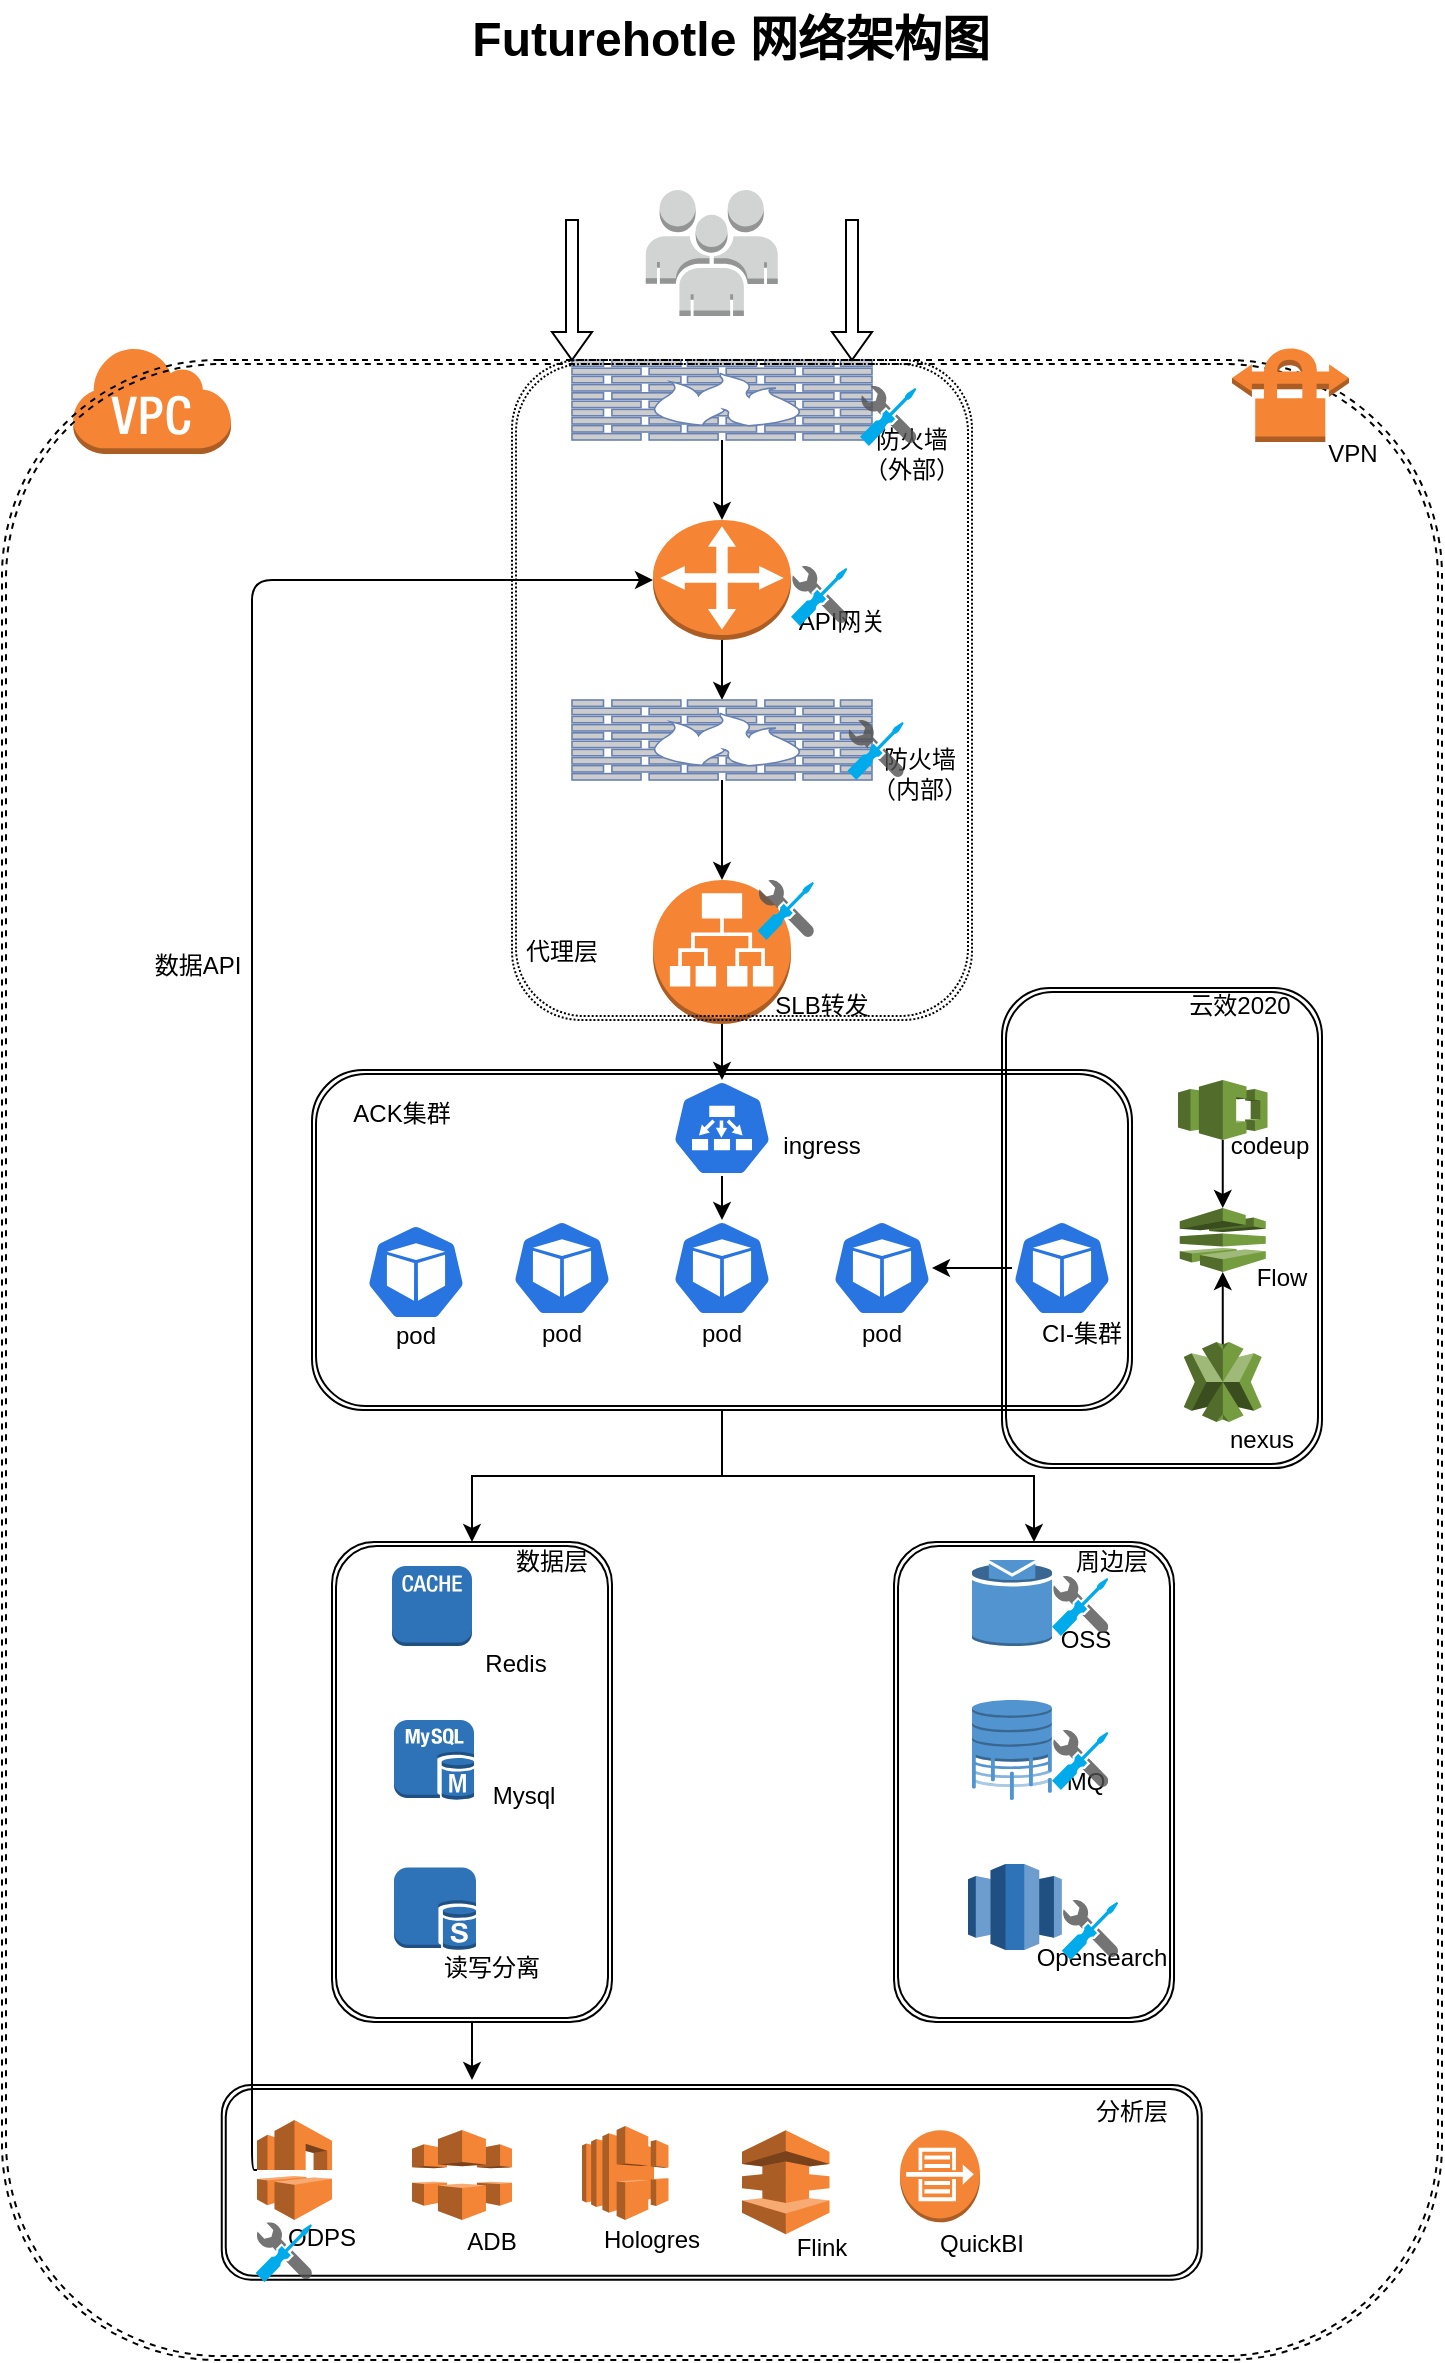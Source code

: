 <mxfile version="14.5.7" type="github">
  <diagram id="NxkClXFvRpCbtk4V7vYW" name="Page-2">
    <mxGraphModel dx="2696" dy="2635" grid="1" gridSize="10" guides="1" tooltips="1" connect="1" arrows="1" fold="1" page="1" pageScale="1" pageWidth="1169" pageHeight="1654" math="0" shadow="0">
      <root>
        <mxCell id="J9PgDq4TIxUnffOrXqY2-0" />
        <mxCell id="J9PgDq4TIxUnffOrXqY2-1" parent="J9PgDq4TIxUnffOrXqY2-0" />
        <mxCell id="_2_N7yEcYpxQoZ8WfLal-38" value="" style="shape=ext;double=1;rounded=1;html=1;fillColor=none;fontStyle=1;labelBackgroundColor=none;labelBorderColor=none;whiteSpace=wrap;" vertex="1" parent="J9PgDq4TIxUnffOrXqY2-1">
          <mxGeometry x="445" y="414" width="160" height="240" as="geometry" />
        </mxCell>
        <mxCell id="_2_N7yEcYpxQoZ8WfLal-0" value="" style="outlineConnect=0;dashed=0;verticalLabelPosition=bottom;verticalAlign=top;align=center;html=1;shape=mxgraph.aws3.vpc;fillColor=#F58536;gradientColor=none;" vertex="1" parent="J9PgDq4TIxUnffOrXqY2-1">
          <mxGeometry x="72.5" y="980" width="37.5" height="50" as="geometry" />
        </mxCell>
        <mxCell id="_2_N7yEcYpxQoZ8WfLal-12" value="" style="edgeStyle=orthogonalEdgeStyle;rounded=0;orthogonalLoop=1;jettySize=auto;html=1;" edge="1" parent="J9PgDq4TIxUnffOrXqY2-1" source="_2_N7yEcYpxQoZ8WfLal-3" target="_2_N7yEcYpxQoZ8WfLal-8">
          <mxGeometry relative="1" as="geometry" />
        </mxCell>
        <mxCell id="_2_N7yEcYpxQoZ8WfLal-3" value="" style="fontColor=#0066CC;verticalAlign=top;verticalLabelPosition=bottom;labelPosition=center;align=center;html=1;outlineConnect=0;fillColor=#CCCCCC;strokeColor=#6881B3;gradientColor=none;gradientDirection=north;strokeWidth=2;shape=mxgraph.networks.firewall;" vertex="1" parent="J9PgDq4TIxUnffOrXqY2-1">
          <mxGeometry x="230" y="100" width="150" height="40" as="geometry" />
        </mxCell>
        <mxCell id="_2_N7yEcYpxQoZ8WfLal-4" value="" style="html=1;dashed=0;whitespace=wrap;fillColor=#2875E2;strokeColor=#ffffff;points=[[0.005,0.63,0],[0.1,0.2,0],[0.9,0.2,0],[0.5,0,0],[0.995,0.63,0],[0.72,0.99,0],[0.5,1,0],[0.28,0.99,0]];shape=mxgraph.kubernetes.icon;prIcon=pod" vertex="1" parent="J9PgDq4TIxUnffOrXqY2-1">
          <mxGeometry x="200" y="530" width="50" height="48" as="geometry" />
        </mxCell>
        <mxCell id="_2_N7yEcYpxQoZ8WfLal-5" value="" style="html=1;dashed=0;whitespace=wrap;fillColor=#2875E2;strokeColor=#ffffff;points=[[0.005,0.63,0],[0.1,0.2,0],[0.9,0.2,0],[0.5,0,0],[0.995,0.63,0],[0.72,0.99,0],[0.5,1,0],[0.28,0.99,0]];shape=mxgraph.kubernetes.icon;prIcon=pod" vertex="1" parent="J9PgDq4TIxUnffOrXqY2-1">
          <mxGeometry x="280" y="530" width="50" height="48" as="geometry" />
        </mxCell>
        <mxCell id="_2_N7yEcYpxQoZ8WfLal-6" value="" style="html=1;dashed=0;whitespace=wrap;fillColor=#2875E2;strokeColor=#ffffff;points=[[0.005,0.63,0],[0.1,0.2,0],[0.9,0.2,0],[0.5,0,0],[0.995,0.63,0],[0.72,0.99,0],[0.5,1,0],[0.28,0.99,0]];shape=mxgraph.kubernetes.icon;prIcon=pod" vertex="1" parent="J9PgDq4TIxUnffOrXqY2-1">
          <mxGeometry x="360" y="530" width="50" height="48" as="geometry" />
        </mxCell>
        <mxCell id="_2_N7yEcYpxQoZ8WfLal-7" value="" style="outlineConnect=0;dashed=0;verticalLabelPosition=bottom;verticalAlign=top;align=center;html=1;shape=mxgraph.aws3.virtual_private_cloud;fillColor=#F58534;gradientColor=none;" vertex="1" parent="J9PgDq4TIxUnffOrXqY2-1">
          <mxGeometry x="-20" y="93" width="79.5" height="54" as="geometry" />
        </mxCell>
        <mxCell id="_2_N7yEcYpxQoZ8WfLal-15" value="" style="edgeStyle=orthogonalEdgeStyle;rounded=0;orthogonalLoop=1;jettySize=auto;html=1;" edge="1" parent="J9PgDq4TIxUnffOrXqY2-1" source="_2_N7yEcYpxQoZ8WfLal-8" target="_2_N7yEcYpxQoZ8WfLal-13">
          <mxGeometry relative="1" as="geometry" />
        </mxCell>
        <mxCell id="_2_N7yEcYpxQoZ8WfLal-8" value="" style="outlineConnect=0;dashed=0;verticalLabelPosition=bottom;verticalAlign=top;align=center;html=1;shape=mxgraph.aws3.customer_gateway;fillColor=#F58534;gradientColor=none;" vertex="1" parent="J9PgDq4TIxUnffOrXqY2-1">
          <mxGeometry x="270.5" y="180" width="69" height="60" as="geometry" />
        </mxCell>
        <mxCell id="_2_N7yEcYpxQoZ8WfLal-9" value="" style="shape=singleArrow;direction=south;whiteSpace=wrap;html=1;" vertex="1" parent="J9PgDq4TIxUnffOrXqY2-1">
          <mxGeometry x="220" y="30" width="20" height="70" as="geometry" />
        </mxCell>
        <mxCell id="_2_N7yEcYpxQoZ8WfLal-11" value="" style="shape=singleArrow;direction=south;whiteSpace=wrap;html=1;" vertex="1" parent="J9PgDq4TIxUnffOrXqY2-1">
          <mxGeometry x="360" y="30" width="20" height="70" as="geometry" />
        </mxCell>
        <mxCell id="_2_N7yEcYpxQoZ8WfLal-17" value="" style="edgeStyle=orthogonalEdgeStyle;rounded=0;orthogonalLoop=1;jettySize=auto;html=1;" edge="1" parent="J9PgDq4TIxUnffOrXqY2-1" source="_2_N7yEcYpxQoZ8WfLal-13" target="_2_N7yEcYpxQoZ8WfLal-16">
          <mxGeometry relative="1" as="geometry" />
        </mxCell>
        <mxCell id="_2_N7yEcYpxQoZ8WfLal-13" value="" style="fontColor=#0066CC;verticalAlign=top;verticalLabelPosition=bottom;labelPosition=center;align=center;html=1;outlineConnect=0;fillColor=#CCCCCC;strokeColor=#6881B3;gradientColor=none;gradientDirection=north;strokeWidth=2;shape=mxgraph.networks.firewall;" vertex="1" parent="J9PgDq4TIxUnffOrXqY2-1">
          <mxGeometry x="230" y="270" width="150" height="40" as="geometry" />
        </mxCell>
        <mxCell id="_2_N7yEcYpxQoZ8WfLal-19" value="" style="edgeStyle=orthogonalEdgeStyle;rounded=0;orthogonalLoop=1;jettySize=auto;html=1;" edge="1" parent="J9PgDq4TIxUnffOrXqY2-1" source="_2_N7yEcYpxQoZ8WfLal-16" target="_2_N7yEcYpxQoZ8WfLal-18">
          <mxGeometry relative="1" as="geometry" />
        </mxCell>
        <mxCell id="_2_N7yEcYpxQoZ8WfLal-16" value="" style="outlineConnect=0;dashed=0;verticalLabelPosition=bottom;verticalAlign=top;align=center;html=1;shape=mxgraph.aws3.application_load_balancer;fillColor=#F58534;gradientColor=none;" vertex="1" parent="J9PgDq4TIxUnffOrXqY2-1">
          <mxGeometry x="270.5" y="360" width="69" height="72" as="geometry" />
        </mxCell>
        <mxCell id="_2_N7yEcYpxQoZ8WfLal-22" value="" style="edgeStyle=orthogonalEdgeStyle;rounded=0;orthogonalLoop=1;jettySize=auto;html=1;" edge="1" parent="J9PgDq4TIxUnffOrXqY2-1" source="_2_N7yEcYpxQoZ8WfLal-18" target="_2_N7yEcYpxQoZ8WfLal-5">
          <mxGeometry relative="1" as="geometry" />
        </mxCell>
        <mxCell id="_2_N7yEcYpxQoZ8WfLal-18" value="" style="html=1;dashed=0;whitespace=wrap;fillColor=#2875E2;strokeColor=#ffffff;points=[[0.005,0.63,0],[0.1,0.2,0],[0.9,0.2,0],[0.5,0,0],[0.995,0.63,0],[0.72,0.99,0],[0.5,1,0],[0.28,0.99,0]];shape=mxgraph.kubernetes.icon;prIcon=ep" vertex="1" parent="J9PgDq4TIxUnffOrXqY2-1">
          <mxGeometry x="280" y="460" width="50" height="48" as="geometry" />
        </mxCell>
        <mxCell id="_2_N7yEcYpxQoZ8WfLal-27" value="" style="outlineConnect=0;dashed=0;verticalLabelPosition=bottom;verticalAlign=top;align=center;html=1;shape=mxgraph.aws3.codepipeline;fillColor=#759C3E;gradientColor=none;" vertex="1" parent="J9PgDq4TIxUnffOrXqY2-1">
          <mxGeometry x="533.88" y="524" width="43" height="32" as="geometry" />
        </mxCell>
        <mxCell id="_2_N7yEcYpxQoZ8WfLal-28" value="" style="outlineConnect=0;dashed=0;verticalLabelPosition=bottom;verticalAlign=top;align=center;html=1;shape=mxgraph.aws3.codecommit;fillColor=#759C3E;gradientColor=none;" vertex="1" parent="J9PgDq4TIxUnffOrXqY2-1">
          <mxGeometry x="533.01" y="460" width="44.75" height="30" as="geometry" />
        </mxCell>
        <mxCell id="_2_N7yEcYpxQoZ8WfLal-32" value="" style="outlineConnect=0;dashed=0;verticalLabelPosition=bottom;verticalAlign=top;align=center;html=1;shape=mxgraph.aws3.x_ray;fillColor=#759C3E;gradientColor=none;" vertex="1" parent="J9PgDq4TIxUnffOrXqY2-1">
          <mxGeometry x="535.88" y="591" width="39" height="40" as="geometry" />
        </mxCell>
        <mxCell id="_2_N7yEcYpxQoZ8WfLal-37" value="" style="edgeStyle=orthogonalEdgeStyle;rounded=0;orthogonalLoop=1;jettySize=auto;html=1;" edge="1" parent="J9PgDq4TIxUnffOrXqY2-1" source="_2_N7yEcYpxQoZ8WfLal-36" target="_2_N7yEcYpxQoZ8WfLal-6">
          <mxGeometry relative="1" as="geometry" />
        </mxCell>
        <mxCell id="_2_N7yEcYpxQoZ8WfLal-36" value="" style="html=1;dashed=0;whitespace=wrap;fillColor=#2875E2;strokeColor=#ffffff;points=[[0.005,0.63,0],[0.1,0.2,0],[0.9,0.2,0],[0.5,0,0],[0.995,0.63,0],[0.72,0.99,0],[0.5,1,0],[0.28,0.99,0]];shape=mxgraph.kubernetes.icon;prIcon=pod" vertex="1" parent="J9PgDq4TIxUnffOrXqY2-1">
          <mxGeometry x="450" y="530" width="50" height="48" as="geometry" />
        </mxCell>
        <mxCell id="_2_N7yEcYpxQoZ8WfLal-39" value="云效2020&lt;br&gt;" style="text;html=1;strokeColor=none;fillColor=none;align=center;verticalAlign=middle;whiteSpace=wrap;rounded=0;labelBackgroundColor=none;" vertex="1" parent="J9PgDq4TIxUnffOrXqY2-1">
          <mxGeometry x="524" y="414" width="80" height="18" as="geometry" />
        </mxCell>
        <mxCell id="_2_N7yEcYpxQoZ8WfLal-41" value="API网关" style="text;html=1;strokeColor=none;fillColor=none;align=center;verticalAlign=middle;whiteSpace=wrap;rounded=0;labelBackgroundColor=none;" vertex="1" parent="J9PgDq4TIxUnffOrXqY2-1">
          <mxGeometry x="339.5" y="222" width="50" height="18" as="geometry" />
        </mxCell>
        <mxCell id="_2_N7yEcYpxQoZ8WfLal-42" value="codeup" style="text;html=1;strokeColor=none;fillColor=none;align=center;verticalAlign=middle;whiteSpace=wrap;rounded=0;labelBackgroundColor=none;" vertex="1" parent="J9PgDq4TIxUnffOrXqY2-1">
          <mxGeometry x="554" y="484" width="50" height="18" as="geometry" />
        </mxCell>
        <mxCell id="_2_N7yEcYpxQoZ8WfLal-44" value="Flow" style="text;html=1;strokeColor=none;fillColor=none;align=center;verticalAlign=middle;whiteSpace=wrap;rounded=0;labelBackgroundColor=none;" vertex="1" parent="J9PgDq4TIxUnffOrXqY2-1">
          <mxGeometry x="560" y="550" width="50" height="18" as="geometry" />
        </mxCell>
        <mxCell id="_2_N7yEcYpxQoZ8WfLal-45" value="nexus" style="text;html=1;strokeColor=none;fillColor=none;align=center;verticalAlign=middle;whiteSpace=wrap;rounded=0;labelBackgroundColor=none;" vertex="1" parent="J9PgDq4TIxUnffOrXqY2-1">
          <mxGeometry x="550" y="631" width="50" height="18" as="geometry" />
        </mxCell>
        <mxCell id="_2_N7yEcYpxQoZ8WfLal-52" value="" style="endArrow=classic;html=1;entryX=0.5;entryY=1;entryDx=0;entryDy=0;entryPerimeter=0;exitX=0.5;exitY=0.03;exitDx=0;exitDy=0;exitPerimeter=0;" edge="1" parent="J9PgDq4TIxUnffOrXqY2-1" source="_2_N7yEcYpxQoZ8WfLal-32" target="_2_N7yEcYpxQoZ8WfLal-27">
          <mxGeometry width="50" height="50" relative="1" as="geometry">
            <mxPoint x="560" y="550" as="sourcePoint" />
            <mxPoint x="610" y="500" as="targetPoint" />
          </mxGeometry>
        </mxCell>
        <mxCell id="_2_N7yEcYpxQoZ8WfLal-53" value="" style="endArrow=classic;html=1;entryX=0.5;entryY=0;entryDx=0;entryDy=0;entryPerimeter=0;exitX=0.5;exitY=1;exitDx=0;exitDy=0;exitPerimeter=0;" edge="1" parent="J9PgDq4TIxUnffOrXqY2-1" source="_2_N7yEcYpxQoZ8WfLal-28" target="_2_N7yEcYpxQoZ8WfLal-27">
          <mxGeometry width="50" height="50" relative="1" as="geometry">
            <mxPoint x="565.38" y="602.2" as="sourcePoint" />
            <mxPoint x="565.38" y="566" as="targetPoint" />
          </mxGeometry>
        </mxCell>
        <mxCell id="_2_N7yEcYpxQoZ8WfLal-55" value="CI-集群" style="text;html=1;strokeColor=none;fillColor=none;align=center;verticalAlign=middle;whiteSpace=wrap;rounded=0;labelBackgroundColor=none;" vertex="1" parent="J9PgDq4TIxUnffOrXqY2-1">
          <mxGeometry x="460" y="578" width="50" height="18" as="geometry" />
        </mxCell>
        <mxCell id="_2_N7yEcYpxQoZ8WfLal-90" style="edgeStyle=orthogonalEdgeStyle;rounded=0;orthogonalLoop=1;jettySize=auto;html=1;" edge="1" parent="J9PgDq4TIxUnffOrXqY2-1" source="_2_N7yEcYpxQoZ8WfLal-57" target="_2_N7yEcYpxQoZ8WfLal-84">
          <mxGeometry relative="1" as="geometry">
            <Array as="points">
              <mxPoint x="305" y="658" />
              <mxPoint x="180" y="658" />
            </Array>
          </mxGeometry>
        </mxCell>
        <mxCell id="_2_N7yEcYpxQoZ8WfLal-91" style="edgeStyle=orthogonalEdgeStyle;rounded=0;orthogonalLoop=1;jettySize=auto;html=1;" edge="1" parent="J9PgDq4TIxUnffOrXqY2-1" source="_2_N7yEcYpxQoZ8WfLal-57" target="_2_N7yEcYpxQoZ8WfLal-66">
          <mxGeometry relative="1" as="geometry" />
        </mxCell>
        <mxCell id="_2_N7yEcYpxQoZ8WfLal-57" value="" style="shape=ext;double=1;rounded=1;whiteSpace=wrap;html=1;labelBackgroundColor=none;fillColor=none;" vertex="1" parent="J9PgDq4TIxUnffOrXqY2-1">
          <mxGeometry x="100" y="455" width="410" height="170" as="geometry" />
        </mxCell>
        <mxCell id="_2_N7yEcYpxQoZ8WfLal-58" value="ACK集群" style="text;html=1;strokeColor=none;fillColor=none;align=center;verticalAlign=middle;whiteSpace=wrap;rounded=0;labelBackgroundColor=none;" vertex="1" parent="J9PgDq4TIxUnffOrXqY2-1">
          <mxGeometry x="90" y="450" width="110" height="53" as="geometry" />
        </mxCell>
        <mxCell id="_2_N7yEcYpxQoZ8WfLal-60" value="pod" style="text;html=1;strokeColor=none;fillColor=none;align=center;verticalAlign=middle;whiteSpace=wrap;rounded=0;labelBackgroundColor=none;" vertex="1" parent="J9PgDq4TIxUnffOrXqY2-1">
          <mxGeometry x="200" y="578" width="50" height="18" as="geometry" />
        </mxCell>
        <mxCell id="_2_N7yEcYpxQoZ8WfLal-61" value="pod" style="text;html=1;strokeColor=none;fillColor=none;align=center;verticalAlign=middle;whiteSpace=wrap;rounded=0;labelBackgroundColor=none;" vertex="1" parent="J9PgDq4TIxUnffOrXqY2-1">
          <mxGeometry x="280" y="578" width="50" height="18" as="geometry" />
        </mxCell>
        <mxCell id="_2_N7yEcYpxQoZ8WfLal-62" value="pod" style="text;html=1;strokeColor=none;fillColor=none;align=center;verticalAlign=middle;whiteSpace=wrap;rounded=0;labelBackgroundColor=none;" vertex="1" parent="J9PgDq4TIxUnffOrXqY2-1">
          <mxGeometry x="360" y="578" width="50" height="18" as="geometry" />
        </mxCell>
        <mxCell id="_2_N7yEcYpxQoZ8WfLal-63" value="ingress" style="text;html=1;strokeColor=none;fillColor=none;align=center;verticalAlign=middle;whiteSpace=wrap;rounded=0;labelBackgroundColor=none;" vertex="1" parent="J9PgDq4TIxUnffOrXqY2-1">
          <mxGeometry x="330" y="484" width="50" height="18" as="geometry" />
        </mxCell>
        <mxCell id="_2_N7yEcYpxQoZ8WfLal-64" value="" style="outlineConnect=0;dashed=0;verticalLabelPosition=bottom;verticalAlign=top;align=center;html=1;shape=mxgraph.aws3.mysql_db_instance;fillColor=#2E73B8;gradientColor=none;rounded=1;labelBackgroundColor=none;" vertex="1" parent="J9PgDq4TIxUnffOrXqY2-1">
          <mxGeometry x="141" y="780" width="40" height="40" as="geometry" />
        </mxCell>
        <mxCell id="_2_N7yEcYpxQoZ8WfLal-65" value="" style="outlineConnect=0;dashed=0;verticalLabelPosition=bottom;verticalAlign=top;align=center;html=1;shape=mxgraph.aws3.cache_node;fillColor=#2E73B8;gradientColor=none;rounded=1;labelBackgroundColor=none;" vertex="1" parent="J9PgDq4TIxUnffOrXqY2-1">
          <mxGeometry x="140" y="703" width="40" height="40" as="geometry" />
        </mxCell>
        <mxCell id="_2_N7yEcYpxQoZ8WfLal-66" value="" style="shape=ext;double=1;rounded=1;html=1;fillColor=none;fontStyle=1;labelBackgroundColor=none;labelBorderColor=none;whiteSpace=wrap;" vertex="1" parent="J9PgDq4TIxUnffOrXqY2-1">
          <mxGeometry x="391.01" y="691" width="140" height="240" as="geometry" />
        </mxCell>
        <mxCell id="_2_N7yEcYpxQoZ8WfLal-68" value="" style="outlineConnect=0;dashed=0;verticalLabelPosition=bottom;verticalAlign=top;align=center;html=1;shape=mxgraph.aws3.topic;fillColor=#5294CF;gradientColor=none;rounded=1;labelBackgroundColor=none;" vertex="1" parent="J9PgDq4TIxUnffOrXqY2-1">
          <mxGeometry x="430" y="700" width="40" height="43" as="geometry" />
        </mxCell>
        <mxCell id="_2_N7yEcYpxQoZ8WfLal-69" value="" style="outlineConnect=0;dashed=0;verticalLabelPosition=bottom;verticalAlign=top;align=center;html=1;shape=mxgraph.aws3.database_migration_workflow_job;fillColor=#5294CF;gradientColor=none;pointerEvents=1;rounded=1;labelBackgroundColor=none;" vertex="1" parent="J9PgDq4TIxUnffOrXqY2-1">
          <mxGeometry x="430" y="770" width="40" height="50" as="geometry" />
        </mxCell>
        <mxCell id="_2_N7yEcYpxQoZ8WfLal-72" value="" style="outlineConnect=0;dashed=0;verticalLabelPosition=bottom;verticalAlign=top;align=center;html=1;shape=mxgraph.aws3.redshift;fillColor=#2E73B8;gradientColor=none;rounded=1;labelBackgroundColor=none;" vertex="1" parent="J9PgDq4TIxUnffOrXqY2-1">
          <mxGeometry x="428" y="852" width="46.88" height="43" as="geometry" />
        </mxCell>
        <mxCell id="_2_N7yEcYpxQoZ8WfLal-74" value="OSS" style="text;html=1;strokeColor=none;fillColor=none;align=center;verticalAlign=middle;whiteSpace=wrap;rounded=0;labelBackgroundColor=none;" vertex="1" parent="J9PgDq4TIxUnffOrXqY2-1">
          <mxGeometry x="462" y="731" width="50" height="18" as="geometry" />
        </mxCell>
        <mxCell id="_2_N7yEcYpxQoZ8WfLal-75" value="MQ" style="text;html=1;strokeColor=none;fillColor=none;align=center;verticalAlign=middle;whiteSpace=wrap;rounded=0;labelBackgroundColor=none;" vertex="1" parent="J9PgDq4TIxUnffOrXqY2-1">
          <mxGeometry x="462" y="802" width="50" height="18" as="geometry" />
        </mxCell>
        <mxCell id="_2_N7yEcYpxQoZ8WfLal-76" value="Opensearch&lt;br&gt;" style="text;html=1;strokeColor=none;fillColor=none;align=center;verticalAlign=middle;whiteSpace=wrap;rounded=0;labelBackgroundColor=none;" vertex="1" parent="J9PgDq4TIxUnffOrXqY2-1">
          <mxGeometry x="470" y="890" width="50" height="18" as="geometry" />
        </mxCell>
        <mxCell id="_2_N7yEcYpxQoZ8WfLal-78" value="Mysql&lt;br&gt;" style="text;html=1;strokeColor=none;fillColor=none;align=center;verticalAlign=middle;whiteSpace=wrap;rounded=0;labelBackgroundColor=none;" vertex="1" parent="J9PgDq4TIxUnffOrXqY2-1">
          <mxGeometry x="181" y="809" width="50" height="18" as="geometry" />
        </mxCell>
        <mxCell id="_2_N7yEcYpxQoZ8WfLal-80" value="" style="html=1;dashed=0;whitespace=wrap;fillColor=#2875E2;strokeColor=#ffffff;points=[[0.005,0.63,0],[0.1,0.2,0],[0.9,0.2,0],[0.5,0,0],[0.995,0.63,0],[0.72,0.99,0],[0.5,1,0],[0.28,0.99,0]];shape=mxgraph.kubernetes.icon;prIcon=pod" vertex="1" parent="J9PgDq4TIxUnffOrXqY2-1">
          <mxGeometry x="127" y="532" width="50" height="48" as="geometry" />
        </mxCell>
        <mxCell id="_2_N7yEcYpxQoZ8WfLal-83" value="pod" style="text;html=1;strokeColor=none;fillColor=none;align=center;verticalAlign=middle;whiteSpace=wrap;rounded=0;labelBackgroundColor=none;" vertex="1" parent="J9PgDq4TIxUnffOrXqY2-1">
          <mxGeometry x="127" y="579" width="50" height="18" as="geometry" />
        </mxCell>
        <mxCell id="_2_N7yEcYpxQoZ8WfLal-113" value="" style="edgeStyle=orthogonalEdgeStyle;rounded=0;orthogonalLoop=1;jettySize=auto;html=1;" edge="1" parent="J9PgDq4TIxUnffOrXqY2-1" source="_2_N7yEcYpxQoZ8WfLal-84">
          <mxGeometry relative="1" as="geometry">
            <mxPoint x="180" y="960" as="targetPoint" />
          </mxGeometry>
        </mxCell>
        <mxCell id="_2_N7yEcYpxQoZ8WfLal-84" value="" style="shape=ext;double=1;rounded=1;html=1;fillColor=none;fontStyle=1;labelBackgroundColor=none;labelBorderColor=none;whiteSpace=wrap;" vertex="1" parent="J9PgDq4TIxUnffOrXqY2-1">
          <mxGeometry x="110" y="691" width="140" height="240" as="geometry" />
        </mxCell>
        <mxCell id="_2_N7yEcYpxQoZ8WfLal-85" value="" style="outlineConnect=0;dashed=0;verticalLabelPosition=bottom;verticalAlign=top;align=center;html=1;shape=mxgraph.aws3.sql_slave;fillColor=#2E73B8;gradientColor=none;rounded=1;labelBackgroundColor=none;" vertex="1" parent="J9PgDq4TIxUnffOrXqY2-1">
          <mxGeometry x="141" y="853.75" width="41" height="41.25" as="geometry" />
        </mxCell>
        <mxCell id="_2_N7yEcYpxQoZ8WfLal-88" value="读写分离" style="text;html=1;strokeColor=none;fillColor=none;align=center;verticalAlign=middle;whiteSpace=wrap;rounded=0;labelBackgroundColor=none;" vertex="1" parent="J9PgDq4TIxUnffOrXqY2-1">
          <mxGeometry x="150" y="895" width="80" height="18" as="geometry" />
        </mxCell>
        <mxCell id="_2_N7yEcYpxQoZ8WfLal-89" value="Redis" style="text;html=1;strokeColor=none;fillColor=none;align=center;verticalAlign=middle;whiteSpace=wrap;rounded=0;labelBackgroundColor=none;" vertex="1" parent="J9PgDq4TIxUnffOrXqY2-1">
          <mxGeometry x="177" y="743" width="50" height="18" as="geometry" />
        </mxCell>
        <mxCell id="_2_N7yEcYpxQoZ8WfLal-92" value="" style="outlineConnect=0;dashed=0;verticalLabelPosition=bottom;verticalAlign=top;align=center;html=1;shape=mxgraph.aws3.cloudfront;fillColor=#F58536;gradientColor=none;rounded=1;labelBackgroundColor=none;" vertex="1" parent="J9PgDq4TIxUnffOrXqY2-1">
          <mxGeometry x="150" y="985" width="50" height="45" as="geometry" />
        </mxCell>
        <mxCell id="_2_N7yEcYpxQoZ8WfLal-93" value="" style="outlineConnect=0;dashed=0;verticalLabelPosition=bottom;verticalAlign=top;align=center;html=1;shape=mxgraph.aws3.elastic_load_balancing;fillColor=#F58536;gradientColor=none;rounded=1;labelBackgroundColor=none;" vertex="1" parent="J9PgDq4TIxUnffOrXqY2-1">
          <mxGeometry x="235" y="983" width="43.25" height="47" as="geometry" />
        </mxCell>
        <mxCell id="_2_N7yEcYpxQoZ8WfLal-94" value="" style="outlineConnect=0;dashed=0;verticalLabelPosition=bottom;verticalAlign=top;align=center;html=1;shape=mxgraph.aws3.flow_logs;fillColor=#F58536;gradientColor=none;rounded=1;labelBackgroundColor=none;" vertex="1" parent="J9PgDq4TIxUnffOrXqY2-1">
          <mxGeometry x="394" y="985.13" width="40" height="46" as="geometry" />
        </mxCell>
        <mxCell id="_2_N7yEcYpxQoZ8WfLal-98" value="" style="shape=ext;double=1;rounded=1;whiteSpace=wrap;html=1;labelBackgroundColor=none;fillColor=none;" vertex="1" parent="J9PgDq4TIxUnffOrXqY2-1">
          <mxGeometry x="54.88" y="962.45" width="490" height="97.37" as="geometry" />
        </mxCell>
        <mxCell id="_2_N7yEcYpxQoZ8WfLal-99" value="ADB" style="text;html=1;strokeColor=none;fillColor=none;align=center;verticalAlign=middle;whiteSpace=wrap;rounded=0;labelBackgroundColor=none;" vertex="1" parent="J9PgDq4TIxUnffOrXqY2-1">
          <mxGeometry x="165" y="1032.13" width="50" height="18" as="geometry" />
        </mxCell>
        <mxCell id="_2_N7yEcYpxQoZ8WfLal-100" value="QuickBI" style="text;html=1;strokeColor=none;fillColor=none;align=center;verticalAlign=middle;whiteSpace=wrap;rounded=0;labelBackgroundColor=none;" vertex="1" parent="J9PgDq4TIxUnffOrXqY2-1">
          <mxGeometry x="410" y="1033.13" width="50" height="18" as="geometry" />
        </mxCell>
        <mxCell id="_2_N7yEcYpxQoZ8WfLal-101" value="Flink" style="text;html=1;strokeColor=none;fillColor=none;align=center;verticalAlign=middle;whiteSpace=wrap;rounded=0;labelBackgroundColor=none;" vertex="1" parent="J9PgDq4TIxUnffOrXqY2-1">
          <mxGeometry x="330" y="1035.13" width="50" height="18" as="geometry" />
        </mxCell>
        <mxCell id="_2_N7yEcYpxQoZ8WfLal-102" value="Hologres" style="text;html=1;strokeColor=none;fillColor=none;align=center;verticalAlign=middle;whiteSpace=wrap;rounded=0;labelBackgroundColor=none;" vertex="1" parent="J9PgDq4TIxUnffOrXqY2-1">
          <mxGeometry x="245" y="1031.13" width="50" height="18" as="geometry" />
        </mxCell>
        <mxCell id="_2_N7yEcYpxQoZ8WfLal-103" value="ODPS" style="text;html=1;strokeColor=none;fillColor=none;align=center;verticalAlign=middle;whiteSpace=wrap;rounded=0;labelBackgroundColor=none;" vertex="1" parent="J9PgDq4TIxUnffOrXqY2-1">
          <mxGeometry x="80" y="1030" width="50" height="18" as="geometry" />
        </mxCell>
        <mxCell id="_2_N7yEcYpxQoZ8WfLal-107" value="" style="outlineConnect=0;dashed=0;verticalLabelPosition=bottom;verticalAlign=top;align=center;html=1;shape=mxgraph.aws3.direct_connect;fillColor=#F58536;gradientColor=none;rounded=1;labelBackgroundColor=none;" vertex="1" parent="J9PgDq4TIxUnffOrXqY2-1">
          <mxGeometry x="315" y="985.13" width="43.75" height="52" as="geometry" />
        </mxCell>
        <mxCell id="_2_N7yEcYpxQoZ8WfLal-108" value="防火墙（内部）" style="text;html=1;strokeColor=none;fillColor=none;align=center;verticalAlign=middle;whiteSpace=wrap;rounded=0;labelBackgroundColor=none;" vertex="1" parent="J9PgDq4TIxUnffOrXqY2-1">
          <mxGeometry x="374" y="280" width="60" height="54" as="geometry" />
        </mxCell>
        <mxCell id="_2_N7yEcYpxQoZ8WfLal-109" value="周边层" style="text;html=1;strokeColor=none;fillColor=none;align=center;verticalAlign=middle;whiteSpace=wrap;rounded=0;labelBackgroundColor=none;" vertex="1" parent="J9PgDq4TIxUnffOrXqY2-1">
          <mxGeometry x="474.88" y="692" width="50" height="18" as="geometry" />
        </mxCell>
        <mxCell id="_2_N7yEcYpxQoZ8WfLal-110" value="数据层" style="text;html=1;strokeColor=none;fillColor=none;align=center;verticalAlign=middle;whiteSpace=wrap;rounded=0;labelBackgroundColor=none;" vertex="1" parent="J9PgDq4TIxUnffOrXqY2-1">
          <mxGeometry x="195" y="692" width="50" height="18" as="geometry" />
        </mxCell>
        <mxCell id="_2_N7yEcYpxQoZ8WfLal-111" value="分析层" style="text;html=1;strokeColor=none;fillColor=none;align=center;verticalAlign=middle;whiteSpace=wrap;rounded=0;labelBackgroundColor=none;" vertex="1" parent="J9PgDq4TIxUnffOrXqY2-1">
          <mxGeometry x="474.88" y="967.13" width="70" height="18" as="geometry" />
        </mxCell>
        <mxCell id="_2_N7yEcYpxQoZ8WfLal-116" value="SLB转发" style="text;html=1;strokeColor=none;fillColor=none;align=center;verticalAlign=middle;whiteSpace=wrap;rounded=0;labelBackgroundColor=none;" vertex="1" parent="J9PgDq4TIxUnffOrXqY2-1">
          <mxGeometry x="330" y="414" width="50" height="18" as="geometry" />
        </mxCell>
        <mxCell id="_2_N7yEcYpxQoZ8WfLal-117" value="防火墙（外部）" style="text;html=1;strokeColor=none;fillColor=none;align=center;verticalAlign=middle;whiteSpace=wrap;rounded=0;labelBackgroundColor=none;" vertex="1" parent="J9PgDq4TIxUnffOrXqY2-1">
          <mxGeometry x="370" y="120" width="60" height="54" as="geometry" />
        </mxCell>
        <mxCell id="_2_N7yEcYpxQoZ8WfLal-118" value="" style="shape=ext;double=1;rounded=1;whiteSpace=wrap;html=1;labelBackgroundColor=none;fillColor=none;dashed=1;" vertex="1" parent="J9PgDq4TIxUnffOrXqY2-1">
          <mxGeometry x="-55" y="100" width="720" height="1000" as="geometry" />
        </mxCell>
        <mxCell id="_2_N7yEcYpxQoZ8WfLal-119" value="" style="outlineConnect=0;dashed=0;verticalLabelPosition=bottom;verticalAlign=top;align=center;html=1;shape=mxgraph.aws3.vpn_connection;fillColor=#F58534;gradientColor=none;rounded=1;labelBackgroundColor=none;" vertex="1" parent="J9PgDq4TIxUnffOrXqY2-1">
          <mxGeometry x="560" y="93" width="58.5" height="48" as="geometry" />
        </mxCell>
        <mxCell id="_2_N7yEcYpxQoZ8WfLal-120" value="" style="outlineConnect=0;dashed=0;verticalLabelPosition=bottom;verticalAlign=top;align=center;html=1;shape=mxgraph.aws3.users;fillColor=#D2D3D3;gradientColor=none;rounded=1;labelBackgroundColor=none;" vertex="1" parent="J9PgDq4TIxUnffOrXqY2-1">
          <mxGeometry x="266.88" y="15" width="66" height="63" as="geometry" />
        </mxCell>
        <mxCell id="_2_N7yEcYpxQoZ8WfLal-121" value="" style="edgeStyle=elbowEdgeStyle;elbow=horizontal;endArrow=classic;html=1;exitX=0;exitY=0.5;exitDx=0;exitDy=0;exitPerimeter=0;" edge="1" parent="J9PgDq4TIxUnffOrXqY2-1" source="_2_N7yEcYpxQoZ8WfLal-0" target="_2_N7yEcYpxQoZ8WfLal-8">
          <mxGeometry width="50" height="50" relative="1" as="geometry">
            <mxPoint x="690" y="750" as="sourcePoint" />
            <mxPoint x="870" y="390" as="targetPoint" />
            <Array as="points">
              <mxPoint x="70" y="610" />
            </Array>
          </mxGeometry>
        </mxCell>
        <mxCell id="_2_N7yEcYpxQoZ8WfLal-128" value="VPN" style="text;html=1;align=center;verticalAlign=middle;resizable=0;points=[];autosize=1;" vertex="1" parent="J9PgDq4TIxUnffOrXqY2-1">
          <mxGeometry x="600" y="137" width="40" height="20" as="geometry" />
        </mxCell>
        <mxCell id="_2_N7yEcYpxQoZ8WfLal-129" value="Futurehotle 网络架构图" style="text;strokeColor=none;fillColor=none;html=1;fontSize=24;fontStyle=1;verticalAlign=middle;align=center;rounded=1;dashed=1;labelBackgroundColor=none;" vertex="1" parent="J9PgDq4TIxUnffOrXqY2-1">
          <mxGeometry x="258.75" y="-80" width="100" height="40" as="geometry" />
        </mxCell>
        <mxCell id="_2_N7yEcYpxQoZ8WfLal-130" value="" style="shape=ext;double=1;rounded=1;whiteSpace=wrap;html=1;dashed=1;labelBackgroundColor=none;fillColor=none;dashPattern=1 1;" vertex="1" parent="J9PgDq4TIxUnffOrXqY2-1">
          <mxGeometry x="200" y="100" width="230" height="330" as="geometry" />
        </mxCell>
        <mxCell id="_2_N7yEcYpxQoZ8WfLal-132" value="代理层" style="text;html=1;strokeColor=none;fillColor=none;align=center;verticalAlign=middle;whiteSpace=wrap;rounded=0;dashed=1;dashPattern=1 1;labelBackgroundColor=none;" vertex="1" parent="J9PgDq4TIxUnffOrXqY2-1">
          <mxGeometry x="205" y="386" width="40" height="20" as="geometry" />
        </mxCell>
        <mxCell id="_2_N7yEcYpxQoZ8WfLal-133" value="数据API" style="text;html=1;strokeColor=none;fillColor=none;align=center;verticalAlign=middle;whiteSpace=wrap;rounded=0;labelBackgroundColor=none;" vertex="1" parent="J9PgDq4TIxUnffOrXqY2-1">
          <mxGeometry x="12.5" y="376" width="60" height="54" as="geometry" />
        </mxCell>
        <mxCell id="z3FIoCMw3LvDbwQF2X9a-1" value="" style="aspect=fixed;html=1;points=[];align=center;image;fontSize=12;image=img/lib/mscae/Developer_Tools.svg;rounded=1;dashed=1;dashPattern=1 1;labelBackgroundColor=none;fillColor=none;" vertex="1" parent="J9PgDq4TIxUnffOrXqY2-1">
          <mxGeometry x="374" y="113" width="28.2" height="30" as="geometry" />
        </mxCell>
        <mxCell id="z3FIoCMw3LvDbwQF2X9a-2" value="" style="aspect=fixed;html=1;points=[];align=center;image;fontSize=12;image=img/lib/mscae/Developer_Tools.svg;rounded=1;dashed=1;dashPattern=1 1;labelBackgroundColor=none;fillColor=none;" vertex="1" parent="J9PgDq4TIxUnffOrXqY2-1">
          <mxGeometry x="339.5" y="203" width="28.2" height="30" as="geometry" />
        </mxCell>
        <mxCell id="z3FIoCMw3LvDbwQF2X9a-3" value="" style="aspect=fixed;html=1;points=[];align=center;image;fontSize=12;image=img/lib/mscae/Developer_Tools.svg;rounded=1;dashed=1;dashPattern=1 1;labelBackgroundColor=none;fillColor=none;" vertex="1" parent="J9PgDq4TIxUnffOrXqY2-1">
          <mxGeometry x="322.77" y="360" width="28.2" height="30" as="geometry" />
        </mxCell>
        <mxCell id="z3FIoCMw3LvDbwQF2X9a-4" value="" style="aspect=fixed;html=1;points=[];align=center;image;fontSize=12;image=img/lib/mscae/Developer_Tools.svg;rounded=1;dashed=1;dashPattern=1 1;labelBackgroundColor=none;fillColor=none;" vertex="1" parent="J9PgDq4TIxUnffOrXqY2-1">
          <mxGeometry x="367.7" y="280" width="28.2" height="30" as="geometry" />
        </mxCell>
        <mxCell id="z3FIoCMw3LvDbwQF2X9a-5" value="" style="aspect=fixed;html=1;points=[];align=center;image;fontSize=12;image=img/lib/mscae/Developer_Tools.svg;rounded=1;dashed=1;dashPattern=1 1;labelBackgroundColor=none;fillColor=none;" vertex="1" parent="J9PgDq4TIxUnffOrXqY2-1">
          <mxGeometry x="470" y="785" width="28.2" height="30" as="geometry" />
        </mxCell>
        <mxCell id="z3FIoCMw3LvDbwQF2X9a-6" value="" style="aspect=fixed;html=1;points=[];align=center;image;fontSize=12;image=img/lib/mscae/Developer_Tools.svg;rounded=1;dashed=1;dashPattern=1 1;labelBackgroundColor=none;fillColor=none;" vertex="1" parent="J9PgDq4TIxUnffOrXqY2-1">
          <mxGeometry x="470" y="708" width="28.2" height="30" as="geometry" />
        </mxCell>
        <mxCell id="z3FIoCMw3LvDbwQF2X9a-9" value="" style="aspect=fixed;html=1;points=[];align=center;image;fontSize=12;image=img/lib/mscae/Developer_Tools.svg;rounded=1;dashed=1;dashPattern=1 1;labelBackgroundColor=none;fillColor=none;" vertex="1" parent="J9PgDq4TIxUnffOrXqY2-1">
          <mxGeometry x="71.8" y="1031.13" width="28.2" height="30" as="geometry" />
        </mxCell>
        <mxCell id="z3FIoCMw3LvDbwQF2X9a-10" value="" style="aspect=fixed;html=1;points=[];align=center;image;fontSize=12;image=img/lib/mscae/Developer_Tools.svg;rounded=1;dashed=1;dashPattern=1 1;labelBackgroundColor=none;fillColor=none;" vertex="1" parent="J9PgDq4TIxUnffOrXqY2-1">
          <mxGeometry x="474.88" y="870" width="28.2" height="30" as="geometry" />
        </mxCell>
      </root>
    </mxGraphModel>
  </diagram>
</mxfile>
